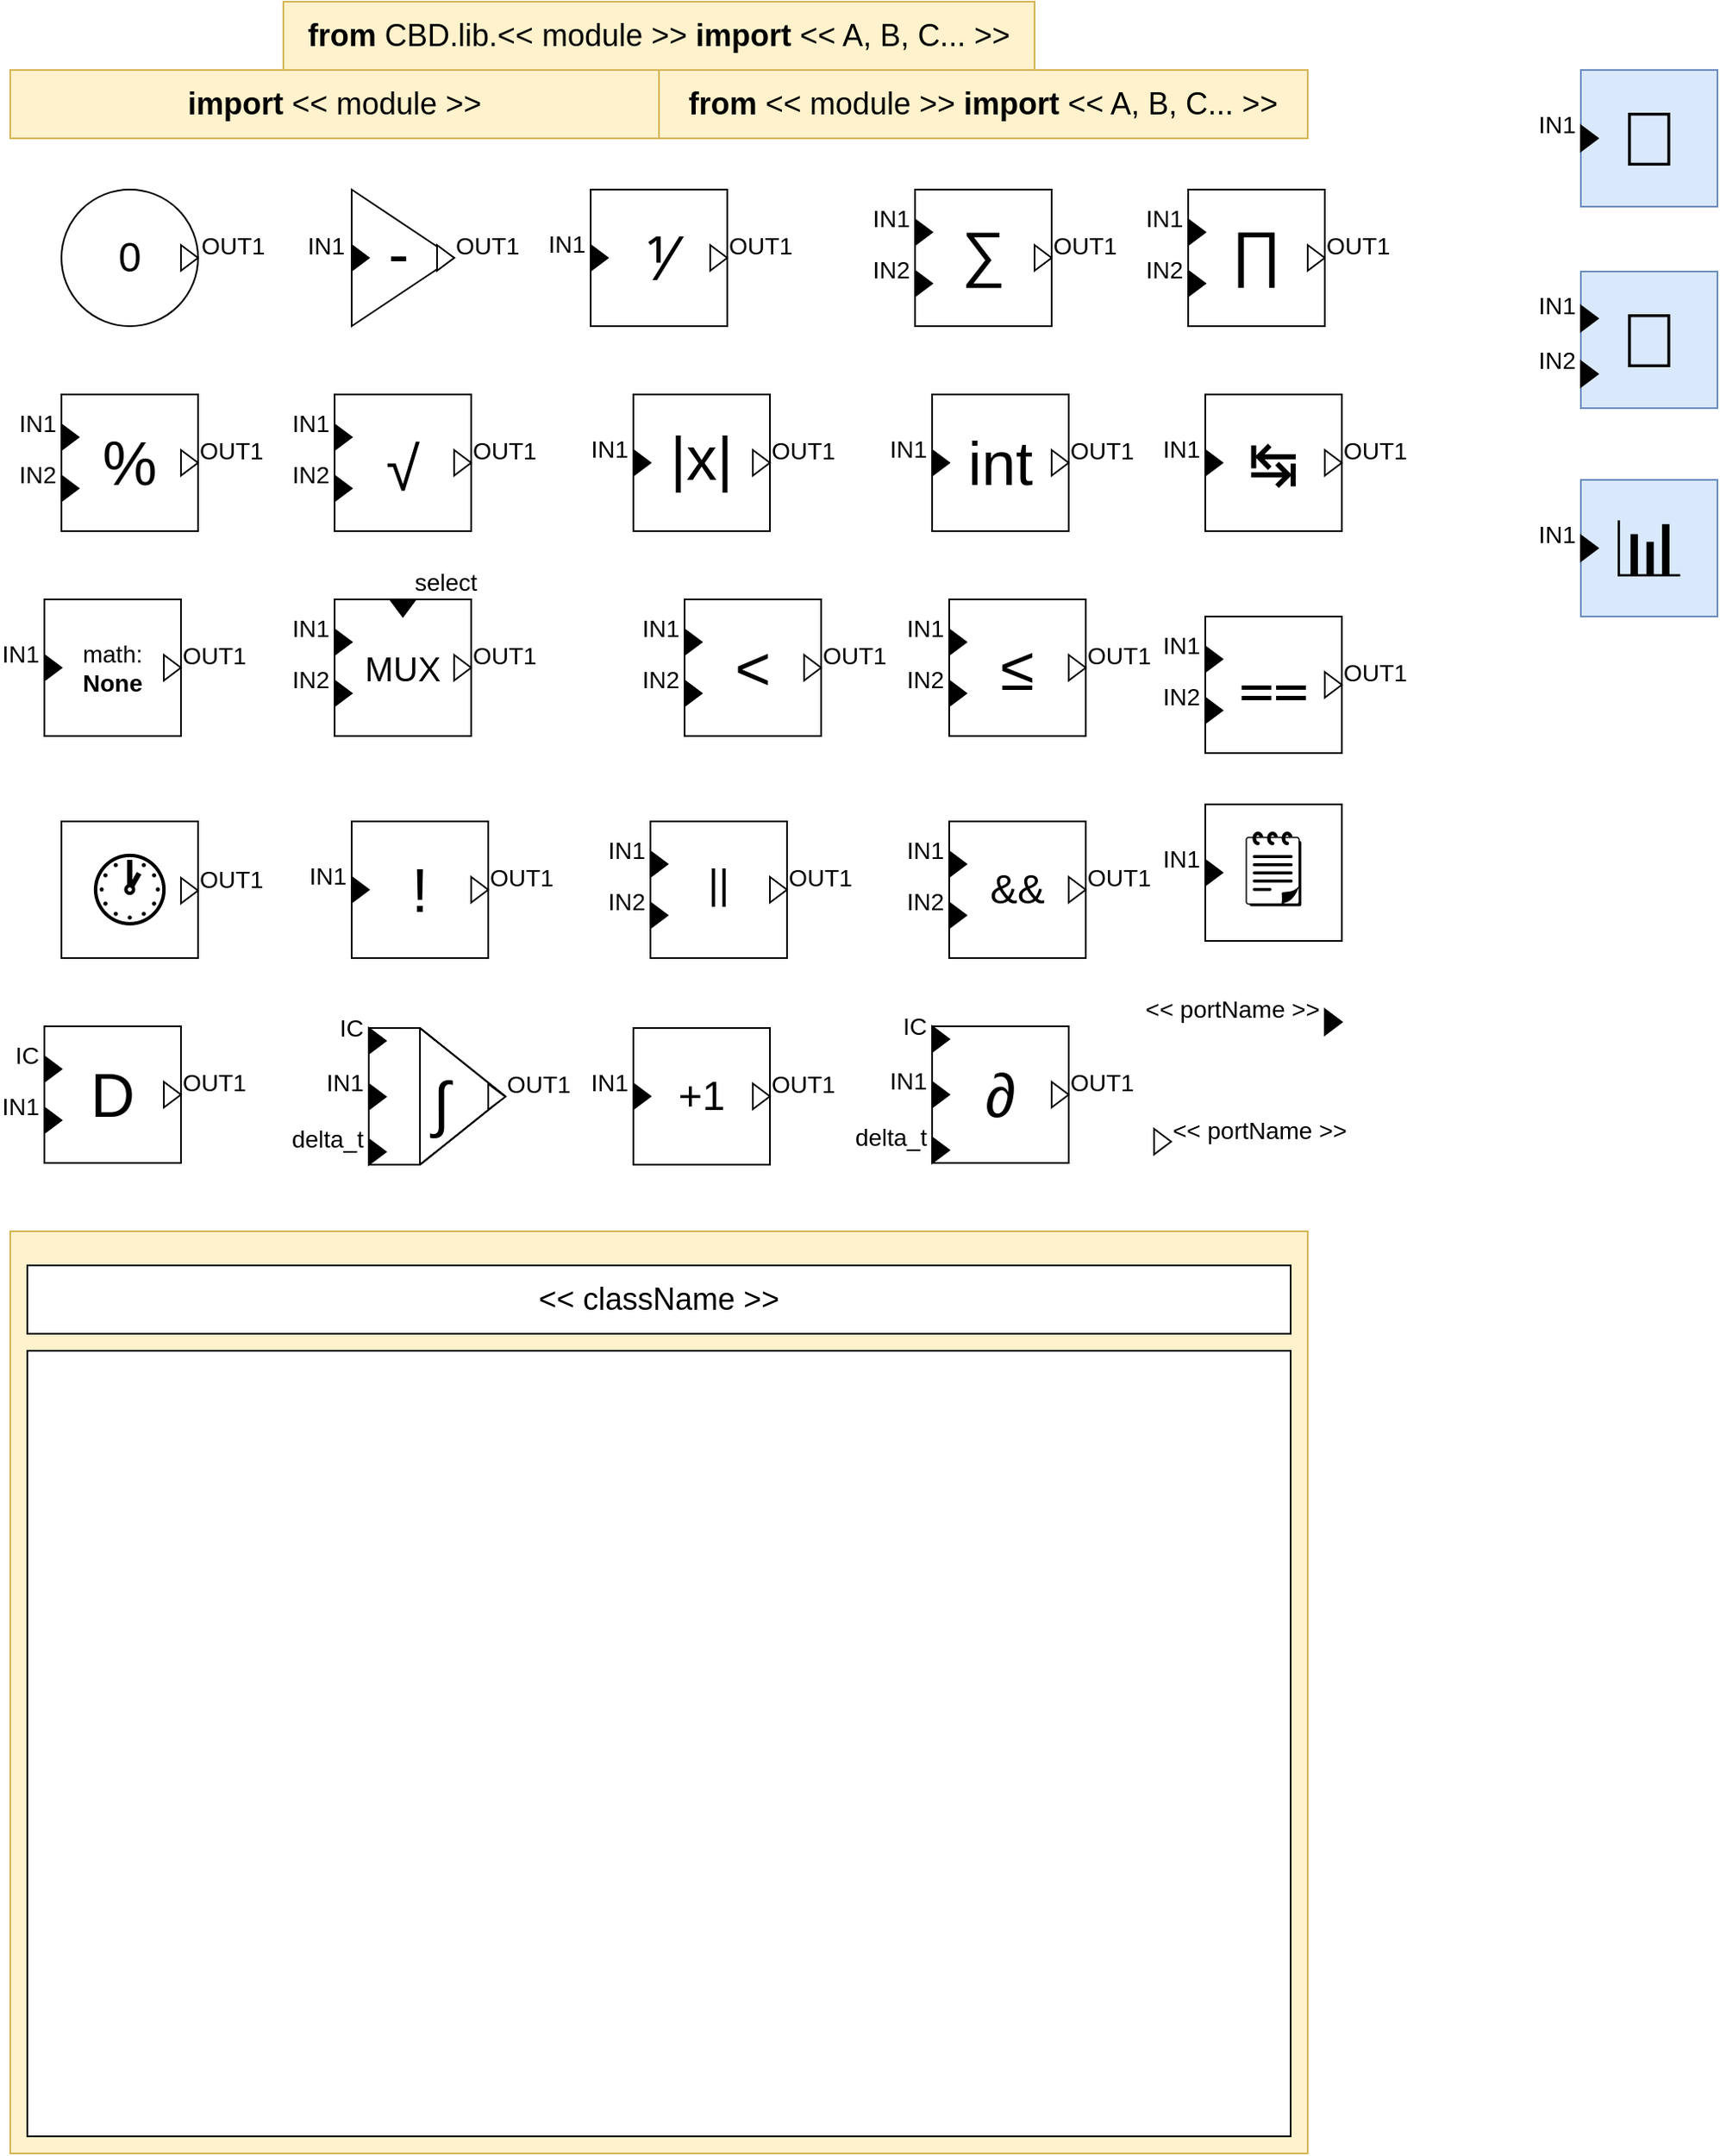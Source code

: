 <mxfile version="13.9.5" type="device"><diagram id="v3dUXIajSQOV1dUU_0-y" name="Page-1"><mxGraphModel dx="1422" dy="822" grid="1" gridSize="10" guides="1" tooltips="1" connect="1" arrows="1" fold="1" page="1" pageScale="1" pageWidth="850" pageHeight="1100" math="0" shadow="0"><root><mxCell id="0"/><mxCell id="1" parent="0"/><object label="%value%" placeholders="1" value="0" block_name="" class_name="ConstantBlock" id="Y-3SZlAjukBPPr3nu_Qr-11"><mxCell style="ellipse;whiteSpace=wrap;html=1;comic=0;fillColor=#ffffff;fontSize=24;align=center;allowArrows=0;connectable=0;container=1;collapsible=0;recursiveResize=1;direction=west;resizable=0;metaEdit=1;" parent="1" vertex="1"><mxGeometry x="70" y="110" width="80" height="80" as="geometry"/></mxCell></object><object label="%name%" placeholders="1" name="OUT1" class_name="OutputPortBlock" id="Y-3SZlAjukBPPr3nu_Qr-12"><mxCell style="triangle;fillColor=#ffffff;fontSize=14;points=[[1,0.5]];allowArrows=0;verticalAlign=middle;horizontal=1;spacingTop=0;align=left;spacingLeft=4;spacingRight=0;html=1;comic=0;treeFolding=0;treeMoving=0;movable=1;resizable=0;rotatable=1;deletable=1;editable=1;connectable=1;movableLabel=1;spacing=2;aspect=fixed;metaEdit=1;" parent="Y-3SZlAjukBPPr3nu_Qr-11" vertex="1"><mxGeometry x="70" y="32.5" width="10" height="15" as="geometry"><mxPoint x="6" y="-7" as="offset"/></mxGeometry></mxCell></object><object label="%symbol%" placeholders="1" symbol="-" class_name="NegatorBlock" block_name="" id="Y-3SZlAjukBPPr3nu_Qr-13"><mxCell style="triangle;whiteSpace=wrap;html=1;comic=0;fontSize=36;align=center;allowArrows=0;recursiveResize=0;resizable=0;fillColor=#FFFFFF;points=[];spacingLeft=-5;container=1;collapsible=0;spacingTop=-6;metaEdit=1;connectable=0;" parent="1" vertex="1"><mxGeometry x="240" y="110" width="60" height="80" as="geometry"/></mxCell></object><object label="%name%" placeholders="1" name="OUT1" class_name="OutputPortBlock" id="Y-3SZlAjukBPPr3nu_Qr-14"><mxCell style="triangle;fillColor=#ffffff;fontSize=14;points=[[1,0.5]];allowArrows=0;verticalAlign=middle;horizontal=1;spacingTop=0;align=left;spacingLeft=4;spacingRight=0;html=1;comic=0;treeFolding=0;treeMoving=0;movable=1;resizable=0;rotatable=1;deletable=1;editable=1;connectable=1;movableLabel=1;spacing=2;aspect=fixed;metaEdit=1;" parent="Y-3SZlAjukBPPr3nu_Qr-13" vertex="1"><mxGeometry x="50" y="32.5" width="10" height="15" as="geometry"><mxPoint x="5" y="-7" as="offset"/></mxGeometry></mxCell></object><object label="%name%" placeholders="1" name="IN1" class_name="InputPortBlock" id="Y-3SZlAjukBPPr3nu_Qr-15"><mxCell style="triangle;fontSize=14;points=[[0,0.5]];allowArrows=0;verticalAlign=middle;horizontal=1;spacingTop=0;align=right;spacingLeft=0;spacingRight=8;html=1;comic=0;treeFolding=0;treeMoving=0;resizable=0;movableLabel=1;spacing=2;aspect=fixed;fillColor=#000000;metaEdit=1;" parent="Y-3SZlAjukBPPr3nu_Qr-13" vertex="1"><mxGeometry y="32.5" width="10" height="15" as="geometry"><mxPoint x="-5" y="-7" as="offset"/></mxGeometry></mxCell></object><object label="%symbol%" placeholders="1" symbol="&amp;#8543;" class_name="InverterBlock" block_name="" id="Y-3SZlAjukBPPr3nu_Qr-16"><mxCell style="whiteSpace=wrap;html=1;aspect=fixed;comic=0;fillColor=#FFFFFF;fontSize=36;align=center;resizable=0;container=1;collapsible=0;points=[];allowArrows=0;metaEdit=1;connectable=0;" parent="1" vertex="1"><mxGeometry x="380" y="110" width="80" height="80" as="geometry"/></mxCell></object><object label="%name%" placeholders="1" name="OUT1" class_name="OutputPortBlock" id="Y-3SZlAjukBPPr3nu_Qr-17"><mxCell style="triangle;fillColor=#ffffff;fontSize=14;points=[[1,0.5]];allowArrows=0;verticalAlign=middle;horizontal=1;spacingTop=0;align=left;spacingLeft=4;spacingRight=0;html=1;comic=0;treeFolding=0;treeMoving=0;movable=1;resizable=0;rotatable=1;deletable=1;editable=1;connectable=1;movableLabel=1;spacing=2;aspect=fixed;metaEdit=1;" parent="Y-3SZlAjukBPPr3nu_Qr-16" vertex="1"><mxGeometry x="70" y="32.5" width="10" height="15" as="geometry"><mxPoint x="5" y="-7" as="offset"/></mxGeometry></mxCell></object><object label="%name%" placeholders="1" name="IN1" class_name="InputPortBlock" id="Y-3SZlAjukBPPr3nu_Qr-18"><mxCell style="triangle;fontSize=14;points=[[0,0.5]];allowArrows=0;verticalAlign=middle;horizontal=1;spacingTop=0;align=right;spacingLeft=0;spacingRight=8;html=1;comic=0;treeFolding=0;treeMoving=0;resizable=0;movableLabel=1;spacing=2;aspect=fixed;fillColor=#000000;metaEdit=1;" parent="Y-3SZlAjukBPPr3nu_Qr-16" vertex="1"><mxGeometry y="32.5" width="10" height="15" as="geometry"><mxPoint x="-4" y="-8" as="offset"/></mxGeometry></mxCell></object><object label="%symbol%" placeholders="1" symbol="&amp;sum;" class_name="AdderBlock" block_name="" id="Y-3SZlAjukBPPr3nu_Qr-19"><mxCell style="whiteSpace=wrap;html=1;aspect=fixed;comic=0;fillColor=#FFFFFF;fontSize=36;align=center;resizable=0;container=1;collapsible=0;points=[];allowArrows=0;spacingTop=-6;metaEdit=1;connectable=0;" parent="1" vertex="1"><mxGeometry x="570" y="110" width="80" height="80" as="geometry"/></mxCell></object><object label="%name%" placeholders="1" name="OUT1" class_name="OutputPortBlock" id="Y-3SZlAjukBPPr3nu_Qr-20"><mxCell style="triangle;fillColor=#ffffff;fontSize=14;points=[[1,0.5]];allowArrows=0;verticalAlign=middle;horizontal=1;spacingTop=0;align=left;spacingLeft=4;spacingRight=0;html=1;comic=0;treeFolding=0;treeMoving=0;movable=1;resizable=0;rotatable=1;deletable=1;editable=1;connectable=1;movableLabel=1;spacing=2;aspect=fixed;metaEdit=1;" parent="Y-3SZlAjukBPPr3nu_Qr-19" vertex="1"><mxGeometry x="70" y="32.5" width="10" height="15" as="geometry"><mxPoint x="5" y="-7" as="offset"/></mxGeometry></mxCell></object><object label="%name%" placeholders="1" name="IN1" class_name="InputPortBlock" id="Y-3SZlAjukBPPr3nu_Qr-21"><mxCell style="triangle;fontSize=14;points=[[0,0.5]];allowArrows=0;verticalAlign=middle;horizontal=1;spacingTop=0;align=right;spacingLeft=0;spacingRight=8;html=1;comic=0;treeFolding=0;treeMoving=0;resizable=0;movableLabel=1;spacing=2;aspect=fixed;fillColor=#000000;metaEdit=1;" parent="Y-3SZlAjukBPPr3nu_Qr-19" vertex="1"><mxGeometry y="17.5" width="10" height="15" as="geometry"><mxPoint x="-4" y="-8" as="offset"/></mxGeometry></mxCell></object><object label="%name%" placeholders="1" name="IN2" class_name="InputPortBlock" id="Y-3SZlAjukBPPr3nu_Qr-22"><mxCell style="triangle;fontSize=14;points=[[0,0.5]];allowArrows=0;verticalAlign=middle;horizontal=1;spacingTop=0;align=right;spacingLeft=0;spacingRight=8;html=1;comic=0;treeFolding=0;treeMoving=0;resizable=0;movableLabel=1;spacing=2;aspect=fixed;fillColor=#000000;metaEdit=1;" parent="Y-3SZlAjukBPPr3nu_Qr-19" vertex="1"><mxGeometry y="47.5" width="10" height="15" as="geometry"><mxPoint x="-4" y="-8" as="offset"/></mxGeometry></mxCell></object><object label="%symbol%" placeholders="1" symbol="&amp;prod;" class_name="ProductBlock" block_name="" id="Y-3SZlAjukBPPr3nu_Qr-23"><mxCell style="whiteSpace=wrap;html=1;aspect=fixed;comic=0;fillColor=#FFFFFF;fontSize=36;align=center;resizable=0;container=1;collapsible=0;points=[];allowArrows=0;spacingTop=-6;metaEdit=1;connectable=0;" parent="1" vertex="1"><mxGeometry x="730" y="110" width="80" height="80" as="geometry"/></mxCell></object><object label="%name%" placeholders="1" name="OUT1" class_name="OutputPortBlock" id="Y-3SZlAjukBPPr3nu_Qr-24"><mxCell style="triangle;fillColor=#ffffff;fontSize=14;points=[[1,0.5]];allowArrows=0;verticalAlign=middle;horizontal=1;spacingTop=0;align=left;spacingLeft=4;spacingRight=0;html=1;comic=0;treeFolding=0;treeMoving=0;movable=1;resizable=0;rotatable=1;deletable=1;editable=1;connectable=1;movableLabel=1;spacing=2;aspect=fixed;metaEdit=1;" parent="Y-3SZlAjukBPPr3nu_Qr-23" vertex="1"><mxGeometry x="70" y="32.5" width="10" height="15" as="geometry"><mxPoint x="5" y="-7" as="offset"/></mxGeometry></mxCell></object><object label="%name%" placeholders="1" name="IN1" class_name="InputPortBlock" id="Y-3SZlAjukBPPr3nu_Qr-25"><mxCell style="triangle;fontSize=14;points=[[0,0.5]];allowArrows=0;verticalAlign=middle;horizontal=1;spacingTop=0;align=right;spacingLeft=0;spacingRight=8;html=1;comic=0;treeFolding=0;treeMoving=0;resizable=0;movableLabel=1;spacing=2;aspect=fixed;fillColor=#000000;metaEdit=1;" parent="Y-3SZlAjukBPPr3nu_Qr-23" vertex="1"><mxGeometry y="17.5" width="10" height="15" as="geometry"><mxPoint x="-4" y="-8" as="offset"/></mxGeometry></mxCell></object><object label="%name%" placeholders="1" name="IN2" class_name="InputPortBlock" id="Y-3SZlAjukBPPr3nu_Qr-26"><mxCell style="triangle;fontSize=14;points=[[0,0.5]];allowArrows=0;verticalAlign=middle;horizontal=1;spacingTop=0;align=right;spacingLeft=0;spacingRight=8;html=1;comic=0;treeFolding=0;treeMoving=0;resizable=0;movableLabel=1;spacing=2;aspect=fixed;fillColor=#000000;metaEdit=1;" parent="Y-3SZlAjukBPPr3nu_Qr-23" vertex="1"><mxGeometry y="47.5" width="10" height="15" as="geometry"><mxPoint x="-4" y="-8" as="offset"/></mxGeometry></mxCell></object><object label="%symbol%" placeholders="1" symbol="%" class_name="ModuloBlock" block_name="" id="Y-3SZlAjukBPPr3nu_Qr-27"><mxCell style="whiteSpace=wrap;html=1;aspect=fixed;comic=0;fillColor=#FFFFFF;fontSize=36;align=center;resizable=0;container=1;collapsible=0;points=[];allowArrows=0;metaEdit=1;connectable=0;" parent="1" vertex="1"><mxGeometry x="70" y="230" width="80" height="80" as="geometry"/></mxCell></object><object label="%name%" placeholders="1" name="OUT1" class_name="OutputPortBlock" id="Y-3SZlAjukBPPr3nu_Qr-28"><mxCell style="triangle;fillColor=#ffffff;fontSize=14;points=[[1,0.5]];allowArrows=0;verticalAlign=middle;horizontal=1;spacingTop=0;align=left;spacingLeft=4;spacingRight=0;html=1;comic=0;treeFolding=0;treeMoving=0;movable=1;resizable=0;rotatable=1;deletable=1;editable=1;connectable=1;movableLabel=1;spacing=2;aspect=fixed;metaEdit=1;" parent="Y-3SZlAjukBPPr3nu_Qr-27" vertex="1"><mxGeometry x="70" y="32.5" width="10" height="15" as="geometry"><mxPoint x="5" y="-7" as="offset"/></mxGeometry></mxCell></object><object label="%name%" placeholders="1" name="IN1" class_name="InputPortBlock" id="Y-3SZlAjukBPPr3nu_Qr-29"><mxCell style="triangle;fontSize=14;points=[[0,0.5]];allowArrows=0;verticalAlign=middle;horizontal=1;spacingTop=0;align=right;spacingLeft=0;spacingRight=8;html=1;comic=0;treeFolding=0;treeMoving=0;resizable=0;movableLabel=1;spacing=2;aspect=fixed;fillColor=#000000;metaEdit=1;" parent="Y-3SZlAjukBPPr3nu_Qr-27" vertex="1"><mxGeometry y="17.5" width="10" height="15" as="geometry"><mxPoint x="-4" y="-8" as="offset"/></mxGeometry></mxCell></object><object label="%name%" placeholders="1" name="IN2" class_name="InputPortBlock" id="Y-3SZlAjukBPPr3nu_Qr-30"><mxCell style="triangle;fontSize=14;points=[[0,0.5]];allowArrows=0;verticalAlign=middle;horizontal=1;spacingTop=0;align=right;spacingLeft=0;spacingRight=8;html=1;comic=0;treeFolding=0;treeMoving=0;resizable=0;movableLabel=1;spacing=2;aspect=fixed;fillColor=#000000;metaEdit=1;" parent="Y-3SZlAjukBPPr3nu_Qr-27" vertex="1"><mxGeometry y="47.5" width="10" height="15" as="geometry"><mxPoint x="-4" y="-8" as="offset"/></mxGeometry></mxCell></object><object label="%symbol%" placeholders="1" symbol="&amp;radic;" class_name="RootBlock" block_name="" id="Y-3SZlAjukBPPr3nu_Qr-31"><mxCell style="whiteSpace=wrap;html=1;aspect=fixed;comic=0;fillColor=#FFFFFF;fontSize=36;align=center;resizable=0;container=1;collapsible=0;points=[];allowArrows=0;spacingTop=6;metaEdit=1;connectable=0;" parent="1" vertex="1"><mxGeometry x="230" y="230" width="80" height="80" as="geometry"/></mxCell></object><object label="%name%" placeholders="1" name="OUT1" class_name="OutputPortBlock" id="Y-3SZlAjukBPPr3nu_Qr-32"><mxCell style="triangle;fillColor=#ffffff;fontSize=14;points=[[1,0.5]];allowArrows=0;verticalAlign=middle;horizontal=1;spacingTop=0;align=left;spacingLeft=4;spacingRight=0;html=1;comic=0;treeFolding=0;treeMoving=0;movable=1;resizable=0;rotatable=1;deletable=1;editable=1;connectable=1;movableLabel=1;spacing=2;aspect=fixed;metaEdit=1;" parent="Y-3SZlAjukBPPr3nu_Qr-31" vertex="1"><mxGeometry x="70" y="32.5" width="10" height="15" as="geometry"><mxPoint x="5" y="-7" as="offset"/></mxGeometry></mxCell></object><object label="%name%" placeholders="1" name="IN1" class_name="InputPortBlock" id="Y-3SZlAjukBPPr3nu_Qr-33"><mxCell style="triangle;fontSize=14;points=[[0,0.5]];allowArrows=0;verticalAlign=middle;horizontal=1;spacingTop=0;align=right;spacingLeft=0;spacingRight=8;html=1;comic=0;treeFolding=0;treeMoving=0;resizable=0;movableLabel=1;spacing=2;aspect=fixed;fillColor=#000000;metaEdit=1;" parent="Y-3SZlAjukBPPr3nu_Qr-31" vertex="1"><mxGeometry y="17.5" width="10" height="15" as="geometry"><mxPoint x="-4" y="-8" as="offset"/></mxGeometry></mxCell></object><object label="%name%" placeholders="1" name="IN2" class_name="InputPortBlock" id="Y-3SZlAjukBPPr3nu_Qr-34"><mxCell style="triangle;fontSize=14;points=[[0,0.5]];allowArrows=0;verticalAlign=middle;horizontal=1;spacingTop=0;align=right;spacingLeft=0;spacingRight=8;html=1;comic=0;treeFolding=0;treeMoving=0;resizable=0;movableLabel=1;spacing=2;aspect=fixed;fillColor=#000000;metaEdit=1;" parent="Y-3SZlAjukBPPr3nu_Qr-31" vertex="1"><mxGeometry y="47.5" width="10" height="15" as="geometry"><mxPoint x="-4" y="-8" as="offset"/></mxGeometry></mxCell></object><object label="%symbol%" placeholders="1" symbol="|x|" class_name="AbsBlock" block_name="" id="Y-3SZlAjukBPPr3nu_Qr-35"><mxCell style="whiteSpace=wrap;html=1;aspect=fixed;comic=0;fillColor=#FFFFFF;fontSize=36;align=center;resizable=0;container=1;collapsible=0;points=[];allowArrows=0;spacingTop=-6;metaEdit=1;connectable=0;" parent="1" vertex="1"><mxGeometry x="405" y="230" width="80" height="80" as="geometry"/></mxCell></object><object label="%name%" placeholders="1" name="OUT1" class_name="OutputPortBlock" id="Y-3SZlAjukBPPr3nu_Qr-36"><mxCell style="triangle;fillColor=#ffffff;fontSize=14;points=[[1,0.5]];allowArrows=0;verticalAlign=middle;horizontal=1;spacingTop=0;align=left;spacingLeft=4;spacingRight=0;html=1;comic=0;treeFolding=0;treeMoving=0;movable=1;resizable=0;rotatable=1;deletable=1;editable=1;connectable=1;movableLabel=1;spacing=2;aspect=fixed;metaEdit=1;" parent="Y-3SZlAjukBPPr3nu_Qr-35" vertex="1"><mxGeometry x="70" y="32.5" width="10" height="15" as="geometry"><mxPoint x="5" y="-7" as="offset"/></mxGeometry></mxCell></object><object label="%name%" placeholders="1" name="IN1" class_name="InputPortBlock" id="Y-3SZlAjukBPPr3nu_Qr-37"><mxCell style="triangle;fontSize=14;points=[[0,0.5]];allowArrows=0;verticalAlign=middle;horizontal=1;spacingTop=0;align=right;spacingLeft=0;spacingRight=8;html=1;comic=0;treeFolding=0;treeMoving=0;resizable=0;movableLabel=1;spacing=2;aspect=fixed;fillColor=#000000;metaEdit=1;" parent="Y-3SZlAjukBPPr3nu_Qr-35" vertex="1"><mxGeometry y="32.5" width="10" height="15" as="geometry"><mxPoint x="-4" y="-8" as="offset"/></mxGeometry></mxCell></object><object label="%symbol%" placeholders="1" symbol="int" class_name="IntBlock" block_name="" id="Y-3SZlAjukBPPr3nu_Qr-38"><mxCell style="whiteSpace=wrap;html=1;aspect=fixed;comic=0;fillColor=#FFFFFF;fontSize=36;align=center;resizable=0;container=1;collapsible=0;points=[];allowArrows=0;spacingTop=0;metaEdit=1;connectable=0;" parent="1" vertex="1"><mxGeometry x="580" y="230" width="80" height="80" as="geometry"/></mxCell></object><object label="%name%" placeholders="1" name="OUT1" class_name="OutputPortBlock" id="Y-3SZlAjukBPPr3nu_Qr-39"><mxCell style="triangle;fillColor=#ffffff;fontSize=14;points=[[1,0.5]];allowArrows=0;verticalAlign=middle;horizontal=1;spacingTop=0;align=left;spacingLeft=4;spacingRight=0;html=1;comic=0;treeFolding=0;treeMoving=0;movable=1;resizable=0;rotatable=1;deletable=1;editable=1;connectable=1;movableLabel=1;spacing=2;aspect=fixed;metaEdit=1;" parent="Y-3SZlAjukBPPr3nu_Qr-38" vertex="1"><mxGeometry x="70" y="32.5" width="10" height="15" as="geometry"><mxPoint x="5" y="-7" as="offset"/></mxGeometry></mxCell></object><object label="%name%" placeholders="1" name="IN1" class_name="InputPortBlock" id="Y-3SZlAjukBPPr3nu_Qr-40"><mxCell style="triangle;fontSize=14;points=[[0,0.5]];allowArrows=0;verticalAlign=middle;horizontal=1;spacingTop=0;align=right;spacingLeft=0;spacingRight=8;html=1;comic=0;treeFolding=0;treeMoving=0;resizable=0;movableLabel=1;spacing=2;aspect=fixed;fillColor=#000000;metaEdit=1;" parent="Y-3SZlAjukBPPr3nu_Qr-38" vertex="1"><mxGeometry y="32.5" width="10" height="15" as="geometry"><mxPoint x="-4" y="-8" as="offset"/></mxGeometry></mxCell></object><object label="math:&lt;br style=&quot;font-size: 14px&quot;&gt;&lt;b&gt;%block_operator%&lt;/b&gt;" placeholders="1" class_name="GenericBlock" block_name="" block_operator="None" id="Y-3SZlAjukBPPr3nu_Qr-41"><mxCell style="whiteSpace=wrap;html=1;aspect=fixed;comic=0;fillColor=#FFFFFF;fontSize=14;align=center;resizable=0;container=1;collapsible=0;points=[];allowArrows=0;metaEdit=1;connectable=0;" parent="1" vertex="1"><mxGeometry x="60" y="350" width="80" height="80" as="geometry"/></mxCell></object><object label="%name%" placeholders="1" name="OUT1" class_name="OutputPortBlock" id="Y-3SZlAjukBPPr3nu_Qr-42"><mxCell style="triangle;fillColor=#ffffff;fontSize=14;points=[[1,0.5]];allowArrows=0;verticalAlign=middle;horizontal=1;spacingTop=0;align=left;spacingLeft=4;spacingRight=0;html=1;comic=0;treeFolding=0;treeMoving=0;movable=1;resizable=0;rotatable=1;deletable=1;editable=1;connectable=1;movableLabel=1;spacing=2;aspect=fixed;metaEdit=1;" parent="Y-3SZlAjukBPPr3nu_Qr-41" vertex="1"><mxGeometry x="70" y="32.5" width="10" height="15" as="geometry"><mxPoint x="5" y="-7" as="offset"/></mxGeometry></mxCell></object><object label="%name%" placeholders="1" name="IN1" class_name="InputPortBlock" id="Y-3SZlAjukBPPr3nu_Qr-43"><mxCell style="triangle;fontSize=14;points=[[0,0.5]];allowArrows=0;verticalAlign=middle;horizontal=1;spacingTop=0;align=right;spacingLeft=0;spacingRight=8;html=1;comic=0;treeFolding=0;treeMoving=0;resizable=0;movableLabel=1;spacing=2;aspect=fixed;fillColor=#000000;metaEdit=1;" parent="Y-3SZlAjukBPPr3nu_Qr-41" vertex="1"><mxGeometry y="32.5" width="10" height="15" as="geometry"><mxPoint x="-4" y="-8" as="offset"/></mxGeometry></mxCell></object><object label="%symbol%" placeholders="1" symbol="MUX" class_name="MultiplexerBlock" block_name="" id="Y-3SZlAjukBPPr3nu_Qr-44"><mxCell style="whiteSpace=wrap;html=1;aspect=fixed;comic=0;fillColor=#FFFFFF;fontSize=20;align=center;resizable=0;container=1;collapsible=0;points=[];allowArrows=0;metaEdit=1;connectable=0;" parent="1" vertex="1"><mxGeometry x="230" y="350" width="80" height="80" as="geometry"/></mxCell></object><object label="%name%" placeholders="1" name="OUT1" class_name="OutputPortBlock" id="Y-3SZlAjukBPPr3nu_Qr-45"><mxCell style="triangle;fillColor=#ffffff;fontSize=14;points=[[1,0.5]];allowArrows=0;verticalAlign=middle;horizontal=1;spacingTop=0;align=left;spacingLeft=4;spacingRight=0;html=1;comic=0;treeFolding=0;treeMoving=0;movable=1;resizable=0;rotatable=1;deletable=1;editable=1;connectable=1;movableLabel=1;spacing=2;aspect=fixed;metaEdit=1;" parent="Y-3SZlAjukBPPr3nu_Qr-44" vertex="1"><mxGeometry x="70" y="32.5" width="10" height="15" as="geometry"><mxPoint x="5" y="-7" as="offset"/></mxGeometry></mxCell></object><object label="%name%" placeholders="1" name="IN1" class_name="InputPortBlock" id="Y-3SZlAjukBPPr3nu_Qr-46"><mxCell style="triangle;fontSize=14;points=[[0,0.5]];allowArrows=0;verticalAlign=middle;horizontal=1;spacingTop=0;align=right;spacingLeft=0;spacingRight=8;html=1;comic=0;treeFolding=0;treeMoving=0;resizable=0;movableLabel=1;spacing=2;aspect=fixed;fillColor=#000000;metaEdit=1;" parent="Y-3SZlAjukBPPr3nu_Qr-44" vertex="1"><mxGeometry y="17.5" width="10" height="15" as="geometry"><mxPoint x="-4" y="-8" as="offset"/></mxGeometry></mxCell></object><object label="%name%" placeholders="1" name="IN2" class_name="InputPortBlock" id="Y-3SZlAjukBPPr3nu_Qr-47"><mxCell style="triangle;fontSize=14;points=[[0,0.5]];allowArrows=0;verticalAlign=middle;horizontal=1;spacingTop=0;align=right;spacingLeft=0;spacingRight=8;html=1;comic=0;treeFolding=0;treeMoving=0;resizable=0;movableLabel=1;spacing=2;aspect=fixed;fillColor=#000000;metaEdit=1;" parent="Y-3SZlAjukBPPr3nu_Qr-44" vertex="1"><mxGeometry y="47.5" width="10" height="15" as="geometry"><mxPoint x="-4" y="-8" as="offset"/></mxGeometry></mxCell></object><object label="%name%" placeholders="1" name="select" class_name="InputPortBlock" id="Y-3SZlAjukBPPr3nu_Qr-48"><mxCell style="triangle;fontSize=14;points=[[0,0.5]];allowArrows=0;verticalAlign=middle;horizontal=1;spacingTop=0;align=left;spacingLeft=2;spacingRight=0;html=1;comic=0;treeFolding=0;treeMoving=0;resizable=0;movableLabel=1;spacing=2;aspect=fixed;fillColor=#000000;direction=south;metaEdit=1;" parent="Y-3SZlAjukBPPr3nu_Qr-44" vertex="1"><mxGeometry x="32.5" width="15" height="10" as="geometry"><mxPoint x="10" y="-15" as="offset"/></mxGeometry></mxCell></object><object label="%symbol%" placeholders="1" symbol="&lt;" class_name="LessThanBlock" block_name="" id="Y-3SZlAjukBPPr3nu_Qr-49"><mxCell style="whiteSpace=wrap;html=1;aspect=fixed;comic=0;fillColor=#FFFFFF;fontSize=36;align=center;resizable=0;container=1;collapsible=0;points=[];allowArrows=0;metaEdit=1;connectable=0;" parent="1" vertex="1"><mxGeometry x="435" y="350" width="80" height="80" as="geometry"/></mxCell></object><object label="%name%" placeholders="1" name="OUT1" class_name="OutputPortBlock" id="Y-3SZlAjukBPPr3nu_Qr-50"><mxCell style="triangle;fillColor=#ffffff;fontSize=14;points=[[1,0.5]];allowArrows=0;verticalAlign=middle;horizontal=1;spacingTop=0;align=left;spacingLeft=4;spacingRight=0;html=1;comic=0;treeFolding=0;treeMoving=0;movable=1;resizable=0;rotatable=1;deletable=1;editable=1;connectable=1;movableLabel=1;spacing=2;aspect=fixed;metaEdit=1;" parent="Y-3SZlAjukBPPr3nu_Qr-49" vertex="1"><mxGeometry x="70" y="32.5" width="10" height="15" as="geometry"><mxPoint x="5" y="-7" as="offset"/></mxGeometry></mxCell></object><object label="%name%" placeholders="1" name="IN1" class_name="InputPortBlock" id="Y-3SZlAjukBPPr3nu_Qr-51"><mxCell style="triangle;fontSize=14;points=[[0,0.5]];allowArrows=0;verticalAlign=middle;horizontal=1;spacingTop=0;align=right;spacingLeft=0;spacingRight=8;html=1;comic=0;treeFolding=0;treeMoving=0;resizable=0;movableLabel=1;spacing=2;aspect=fixed;fillColor=#000000;metaEdit=1;" parent="Y-3SZlAjukBPPr3nu_Qr-49" vertex="1"><mxGeometry y="17.5" width="10" height="15" as="geometry"><mxPoint x="-4" y="-8" as="offset"/></mxGeometry></mxCell></object><object label="%name%" placeholders="1" name="IN2" class_name="InputPortBlock" id="Y-3SZlAjukBPPr3nu_Qr-52"><mxCell style="triangle;fontSize=14;points=[[0,0.5]];allowArrows=0;verticalAlign=middle;horizontal=1;spacingTop=0;align=right;spacingLeft=0;spacingRight=8;html=1;comic=0;treeFolding=0;treeMoving=0;resizable=0;movableLabel=1;spacing=2;aspect=fixed;fillColor=#000000;metaEdit=1;" parent="Y-3SZlAjukBPPr3nu_Qr-49" vertex="1"><mxGeometry y="47.5" width="10" height="15" as="geometry"><mxPoint x="-4" y="-8" as="offset"/></mxGeometry></mxCell></object><object label="%symbol%" placeholders="1" symbol="&amp;le;" class_name="LessThanOrEqualsBlock" block_name="" id="Y-3SZlAjukBPPr3nu_Qr-53"><mxCell style="whiteSpace=wrap;html=1;aspect=fixed;comic=0;fillColor=#FFFFFF;fontSize=36;align=center;resizable=0;container=1;collapsible=0;points=[];allowArrows=0;metaEdit=1;connectable=0;" parent="1" vertex="1"><mxGeometry x="590" y="350" width="80" height="80" as="geometry"/></mxCell></object><object label="%name%" placeholders="1" name="OUT1" class_name="OutputPortBlock" id="Y-3SZlAjukBPPr3nu_Qr-54"><mxCell style="triangle;fillColor=#ffffff;fontSize=14;points=[[1,0.5]];allowArrows=0;verticalAlign=middle;horizontal=1;spacingTop=0;align=left;spacingLeft=4;spacingRight=0;html=1;comic=0;treeFolding=0;treeMoving=0;movable=1;resizable=0;rotatable=1;deletable=1;editable=1;connectable=1;movableLabel=1;spacing=2;aspect=fixed;metaEdit=1;" parent="Y-3SZlAjukBPPr3nu_Qr-53" vertex="1"><mxGeometry x="70" y="32.5" width="10" height="15" as="geometry"><mxPoint x="5" y="-7" as="offset"/></mxGeometry></mxCell></object><object label="%name%" placeholders="1" name="IN1" class_name="InputPortBlock" id="Y-3SZlAjukBPPr3nu_Qr-55"><mxCell style="triangle;fontSize=14;points=[[0,0.5]];allowArrows=0;verticalAlign=middle;horizontal=1;spacingTop=0;align=right;spacingLeft=0;spacingRight=8;html=1;comic=0;treeFolding=0;treeMoving=0;resizable=0;movableLabel=1;spacing=2;aspect=fixed;fillColor=#000000;metaEdit=1;" parent="Y-3SZlAjukBPPr3nu_Qr-53" vertex="1"><mxGeometry y="17.5" width="10" height="15" as="geometry"><mxPoint x="-4" y="-8" as="offset"/></mxGeometry></mxCell></object><object label="%name%" placeholders="1" name="IN2" class_name="InputPortBlock" id="Y-3SZlAjukBPPr3nu_Qr-56"><mxCell style="triangle;fontSize=14;points=[[0,0.5]];allowArrows=0;verticalAlign=middle;horizontal=1;spacingTop=0;align=right;spacingLeft=0;spacingRight=8;html=1;comic=0;treeFolding=0;treeMoving=0;resizable=0;movableLabel=1;spacing=2;aspect=fixed;fillColor=#000000;metaEdit=1;" parent="Y-3SZlAjukBPPr3nu_Qr-53" vertex="1"><mxGeometry y="47.5" width="10" height="15" as="geometry"><mxPoint x="-4" y="-8" as="offset"/></mxGeometry></mxCell></object><object label="%symbol%" placeholders="1" symbol="&amp;#10869;" class_name="EqualsBlock" block_name="" id="Y-3SZlAjukBPPr3nu_Qr-57"><mxCell style="whiteSpace=wrap;html=1;aspect=fixed;comic=0;fillColor=#FFFFFF;fontSize=36;align=center;resizable=0;container=1;collapsible=0;points=[];allowArrows=0;metaEdit=1;connectable=0;" parent="1" vertex="1"><mxGeometry x="740" y="360" width="80" height="80" as="geometry"/></mxCell></object><object label="%name%" placeholders="1" name="OUT1" class_name="OutputPortBlock" id="Y-3SZlAjukBPPr3nu_Qr-58"><mxCell style="triangle;fillColor=#ffffff;fontSize=14;points=[[1,0.5]];allowArrows=0;verticalAlign=middle;horizontal=1;spacingTop=0;align=left;spacingLeft=4;spacingRight=0;html=1;comic=0;treeFolding=0;treeMoving=0;movable=1;resizable=0;rotatable=1;deletable=1;editable=1;connectable=1;movableLabel=1;spacing=2;aspect=fixed;metaEdit=1;" parent="Y-3SZlAjukBPPr3nu_Qr-57" vertex="1"><mxGeometry x="70" y="32.5" width="10" height="15" as="geometry"><mxPoint x="5" y="-7" as="offset"/></mxGeometry></mxCell></object><object label="%name%" placeholders="1" name="IN1" class_name="InputPortBlock" id="Y-3SZlAjukBPPr3nu_Qr-59"><mxCell style="triangle;fontSize=14;points=[[0,0.5]];allowArrows=0;verticalAlign=middle;horizontal=1;spacingTop=0;align=right;spacingLeft=0;spacingRight=8;html=1;comic=0;treeFolding=0;treeMoving=0;resizable=0;movableLabel=1;spacing=2;aspect=fixed;fillColor=#000000;metaEdit=1;" parent="Y-3SZlAjukBPPr3nu_Qr-57" vertex="1"><mxGeometry y="17.5" width="10" height="15" as="geometry"><mxPoint x="-4" y="-8" as="offset"/></mxGeometry></mxCell></object><object label="%name%" placeholders="1" name="IN2" class_name="InputPortBlock" id="Y-3SZlAjukBPPr3nu_Qr-60"><mxCell style="triangle;fontSize=14;points=[[0,0.5]];allowArrows=0;verticalAlign=middle;horizontal=1;spacingTop=0;align=right;spacingLeft=0;spacingRight=8;html=1;comic=0;treeFolding=0;treeMoving=0;resizable=0;movableLabel=1;spacing=2;aspect=fixed;fillColor=#000000;metaEdit=1;" parent="Y-3SZlAjukBPPr3nu_Qr-57" vertex="1"><mxGeometry y="47.5" width="10" height="15" as="geometry"><mxPoint x="-4" y="-8" as="offset"/></mxGeometry></mxCell></object><object label="%symbol%" placeholders="1" symbol="!" class_name="NotBlock" block_name="" id="Y-3SZlAjukBPPr3nu_Qr-61"><mxCell style="whiteSpace=wrap;html=1;aspect=fixed;comic=0;fillColor=#FFFFFF;fontSize=36;align=center;resizable=0;container=1;collapsible=0;points=[];allowArrows=0;metaEdit=1;connectable=0;" parent="1" vertex="1"><mxGeometry x="240" y="480" width="80" height="80" as="geometry"/></mxCell></object><object label="%name%" placeholders="1" name="OUT1" class_name="OutputPortBlock" id="Y-3SZlAjukBPPr3nu_Qr-62"><mxCell style="triangle;fillColor=#ffffff;fontSize=14;points=[[1,0.5]];allowArrows=0;verticalAlign=middle;horizontal=1;spacingTop=0;align=left;spacingLeft=4;spacingRight=0;html=1;comic=0;treeFolding=0;treeMoving=0;movable=1;resizable=0;rotatable=1;deletable=1;editable=1;connectable=1;movableLabel=1;spacing=2;aspect=fixed;metaEdit=1;" parent="Y-3SZlAjukBPPr3nu_Qr-61" vertex="1"><mxGeometry x="70" y="32.5" width="10" height="15" as="geometry"><mxPoint x="5" y="-7" as="offset"/></mxGeometry></mxCell></object><object label="%name%" placeholders="1" name="IN1" class_name="InputPortBlock" id="Y-3SZlAjukBPPr3nu_Qr-63"><mxCell style="triangle;fontSize=14;points=[[0,0.5]];allowArrows=0;verticalAlign=middle;horizontal=1;spacingTop=0;align=right;spacingLeft=0;spacingRight=8;html=1;comic=0;treeFolding=0;treeMoving=0;resizable=0;movableLabel=1;spacing=2;aspect=fixed;fillColor=#000000;metaEdit=1;" parent="Y-3SZlAjukBPPr3nu_Qr-61" vertex="1"><mxGeometry y="32.5" width="10" height="15" as="geometry"><mxPoint x="-4" y="-8" as="offset"/></mxGeometry></mxCell></object><object label="%symbol%" placeholders="1" symbol="||" class_name="OrBlock" block_name="" numberOfInputs="2" id="Y-3SZlAjukBPPr3nu_Qr-64"><mxCell style="whiteSpace=wrap;html=1;aspect=fixed;comic=0;fillColor=#FFFFFF;fontSize=24;align=center;resizable=0;container=1;collapsible=0;points=[];allowArrows=0;spacingTop=-6;metaEdit=1;connectable=0;" parent="1" vertex="1"><mxGeometry x="415" y="480" width="80" height="80" as="geometry"/></mxCell></object><object label="%name%" placeholders="1" name="OUT1" class_name="OutputPortBlock" id="Y-3SZlAjukBPPr3nu_Qr-65"><mxCell style="triangle;fillColor=#ffffff;fontSize=14;points=[[1,0.5]];allowArrows=0;verticalAlign=middle;horizontal=1;spacingTop=0;align=left;spacingLeft=4;spacingRight=0;html=1;comic=0;treeFolding=0;treeMoving=0;movable=1;resizable=0;rotatable=1;deletable=1;editable=1;connectable=1;movableLabel=1;spacing=2;aspect=fixed;metaEdit=1;" parent="Y-3SZlAjukBPPr3nu_Qr-64" vertex="1"><mxGeometry x="70" y="32.5" width="10" height="15" as="geometry"><mxPoint x="5" y="-7" as="offset"/></mxGeometry></mxCell></object><object label="%name%" placeholders="1" name="IN1" class_name="InputPortBlock" id="Y-3SZlAjukBPPr3nu_Qr-66"><mxCell style="triangle;fontSize=14;points=[[0,0.5]];allowArrows=0;verticalAlign=middle;horizontal=1;spacingTop=0;align=right;spacingLeft=0;spacingRight=8;html=1;comic=0;treeFolding=0;treeMoving=0;resizable=0;movableLabel=1;spacing=2;aspect=fixed;fillColor=#000000;metaEdit=1;" parent="Y-3SZlAjukBPPr3nu_Qr-64" vertex="1"><mxGeometry y="17.5" width="10" height="15" as="geometry"><mxPoint x="-4" y="-8" as="offset"/></mxGeometry></mxCell></object><object label="%name%" placeholders="1" name="IN2" class_name="InputPortBlock" id="Y-3SZlAjukBPPr3nu_Qr-67"><mxCell style="triangle;fontSize=14;points=[[0,0.5]];allowArrows=0;verticalAlign=middle;horizontal=1;spacingTop=0;align=right;spacingLeft=0;spacingRight=8;html=1;comic=0;treeFolding=0;treeMoving=0;resizable=0;movableLabel=1;spacing=2;aspect=fixed;fillColor=#000000;metaEdit=1;" parent="Y-3SZlAjukBPPr3nu_Qr-64" vertex="1"><mxGeometry y="47.5" width="10" height="15" as="geometry"><mxPoint x="-4" y="-8" as="offset"/></mxGeometry></mxCell></object><object label="%symbol%" placeholders="1" symbol="&amp;&amp;" class_name="AndBlock" block_name="" numberOfInputs="2" id="Y-3SZlAjukBPPr3nu_Qr-68"><mxCell style="whiteSpace=wrap;html=1;aspect=fixed;comic=0;fillColor=#FFFFFF;fontSize=24;align=center;resizable=0;container=1;collapsible=0;points=[];allowArrows=0;metaEdit=1;connectable=0;" parent="1" vertex="1"><mxGeometry x="590" y="480" width="80" height="80" as="geometry"/></mxCell></object><object label="%name%" placeholders="1" name="OUT1" class_name="OutputPortBlock" id="Y-3SZlAjukBPPr3nu_Qr-69"><mxCell style="triangle;fillColor=#ffffff;fontSize=14;points=[[1,0.5]];allowArrows=0;verticalAlign=middle;horizontal=1;spacingTop=0;align=left;spacingLeft=4;spacingRight=0;html=1;comic=0;treeFolding=0;treeMoving=0;movable=1;resizable=0;rotatable=1;deletable=1;editable=1;connectable=1;movableLabel=1;spacing=2;aspect=fixed;metaEdit=1;" parent="Y-3SZlAjukBPPr3nu_Qr-68" vertex="1"><mxGeometry x="70" y="32.5" width="10" height="15" as="geometry"><mxPoint x="5" y="-7" as="offset"/></mxGeometry></mxCell></object><object label="%name%" placeholders="1" name="IN1" class_name="InputPortBlock" id="Y-3SZlAjukBPPr3nu_Qr-70"><mxCell style="triangle;fontSize=14;points=[[0,0.5]];allowArrows=0;verticalAlign=middle;horizontal=1;spacingTop=0;align=right;spacingLeft=0;spacingRight=8;html=1;comic=0;treeFolding=0;treeMoving=0;resizable=0;movableLabel=1;spacing=2;aspect=fixed;fillColor=#000000;metaEdit=1;" parent="Y-3SZlAjukBPPr3nu_Qr-68" vertex="1"><mxGeometry y="17.5" width="10" height="15" as="geometry"><mxPoint x="-4" y="-8" as="offset"/></mxGeometry></mxCell></object><object label="%name%" placeholders="1" name="IN2" class_name="InputPortBlock" id="Y-3SZlAjukBPPr3nu_Qr-71"><mxCell style="triangle;fontSize=14;points=[[0,0.5]];allowArrows=0;verticalAlign=middle;horizontal=1;spacingTop=0;align=right;spacingLeft=0;spacingRight=8;html=1;comic=0;treeFolding=0;treeMoving=0;resizable=0;movableLabel=1;spacing=2;aspect=fixed;fillColor=#000000;metaEdit=1;" parent="Y-3SZlAjukBPPr3nu_Qr-68" vertex="1"><mxGeometry y="47.5" width="10" height="15" as="geometry"><mxPoint x="-4" y="-8" as="offset"/></mxGeometry></mxCell></object><object label="&#9;%symbol%" class_name="TimeBlock" block_name="" placeholders="1" symbol="&amp;#128336;" id="Y-3SZlAjukBPPr3nu_Qr-72"><mxCell style="whiteSpace=wrap;html=1;aspect=fixed;connectable=0;allowArrows=0;container=1;collapsible=0;resizable=0;fontSize=45;metaEdit=1;" parent="1" vertex="1"><mxGeometry x="70" y="480" width="80" height="80" as="geometry"/></mxCell></object><object label="%name%" placeholders="1" name="OUT1" class_name="OutputPortBlock" id="Y-3SZlAjukBPPr3nu_Qr-73"><mxCell style="triangle;fillColor=#ffffff;fontSize=14;points=[[1,0.5]];allowArrows=0;verticalAlign=middle;horizontal=1;spacingTop=0;align=left;spacingLeft=4;spacingRight=0;html=1;comic=0;treeFolding=0;treeMoving=0;movable=1;resizable=0;rotatable=1;deletable=1;editable=1;connectable=1;movableLabel=1;spacing=2;aspect=fixed;metaEdit=1;" parent="Y-3SZlAjukBPPr3nu_Qr-72" vertex="1"><mxGeometry x="70" y="33" width="10" height="15" as="geometry"><mxPoint x="5" y="-7" as="offset"/></mxGeometry></mxCell></object><object label="&#9;%symbol%" class_name="LoggingBlock" block_name="" placeholders="1" symbol="&amp;#128466;" string="" lev="1" id="Y-3SZlAjukBPPr3nu_Qr-74"><mxCell style="whiteSpace=wrap;html=1;aspect=fixed;connectable=0;allowArrows=0;container=1;collapsible=0;resizable=0;fontSize=45;metaEdit=1;" parent="1" vertex="1"><mxGeometry x="740" y="470" width="80" height="80" as="geometry"/></mxCell></object><object label="%name%" placeholders="1" name="IN1" class_name="InputPortBlock" id="Y-3SZlAjukBPPr3nu_Qr-75"><mxCell style="triangle;fontSize=14;points=[[0,0.5]];allowArrows=0;verticalAlign=middle;horizontal=1;spacingTop=0;align=right;spacingLeft=0;spacingRight=8;html=1;comic=0;treeFolding=0;treeMoving=0;resizable=0;movableLabel=1;spacing=2;aspect=fixed;fillColor=#000000;metaEdit=1;" parent="Y-3SZlAjukBPPr3nu_Qr-74" vertex="1"><mxGeometry y="32.5" width="10" height="15" as="geometry"><mxPoint x="-4" y="-8" as="offset"/></mxGeometry></mxCell></object><object label="%symbol%" placeholders="1" symbol="+1" class_name="AddOneBlock" block_name="" id="Y-3SZlAjukBPPr3nu_Qr-76"><mxCell style="whiteSpace=wrap;html=1;aspect=fixed;comic=0;fontSize=24;align=center;resizable=0;container=1;collapsible=0;points=[];allowArrows=0;metaEdit=1;connectable=0;" parent="1" vertex="1"><mxGeometry x="405" y="601" width="80" height="80" as="geometry"/></mxCell></object><object label="%name%" placeholders="1" name="OUT1" class_name="OutputPortBlock" id="Y-3SZlAjukBPPr3nu_Qr-77"><mxCell style="triangle;fillColor=#ffffff;fontSize=14;points=[[1,0.5]];allowArrows=0;verticalAlign=middle;horizontal=1;spacingTop=0;align=left;spacingLeft=4;spacingRight=0;html=1;comic=0;treeFolding=0;treeMoving=0;movable=1;resizable=0;rotatable=1;deletable=1;editable=1;connectable=1;movableLabel=1;spacing=2;aspect=fixed;metaEdit=1;" parent="Y-3SZlAjukBPPr3nu_Qr-76" vertex="1"><mxGeometry x="70" y="32.5" width="10" height="15" as="geometry"><mxPoint x="5" y="-7" as="offset"/></mxGeometry></mxCell></object><object label="%name%" placeholders="1" name="IN1" class_name="InputPortBlock" id="Y-3SZlAjukBPPr3nu_Qr-78"><mxCell style="triangle;fontSize=14;points=[[0,0.5]];allowArrows=0;verticalAlign=middle;horizontal=1;spacingTop=0;align=right;spacingLeft=0;spacingRight=8;html=1;comic=0;treeFolding=0;treeMoving=0;resizable=0;movableLabel=1;spacing=2;aspect=fixed;fillColor=#000000;metaEdit=1;" parent="Y-3SZlAjukBPPr3nu_Qr-76" vertex="1"><mxGeometry y="32.5" width="10" height="15" as="geometry"><mxPoint x="-4" y="-8" as="offset"/></mxGeometry></mxCell></object><object label="%symbol%" placeholders="1" symbol="&amp;part;" class_name="DerivatorBlock" block_name="" id="Y-3SZlAjukBPPr3nu_Qr-79"><mxCell style="whiteSpace=wrap;html=1;aspect=fixed;comic=0;fillColor=#FFFFFF;fontSize=36;align=center;resizable=0;container=1;collapsible=0;points=[];allowArrows=0;metaEdit=1;connectable=0;" parent="1" vertex="1"><mxGeometry x="580" y="600" width="80" height="80" as="geometry"/></mxCell></object><object label="%name%" placeholders="1" name="OUT1" class_name="OutputPortBlock" id="Y-3SZlAjukBPPr3nu_Qr-80"><mxCell style="triangle;fillColor=#ffffff;fontSize=14;points=[[1,0.5]];allowArrows=0;verticalAlign=middle;horizontal=1;spacingTop=0;align=left;spacingLeft=4;spacingRight=0;html=1;comic=0;treeFolding=0;treeMoving=0;movable=1;resizable=0;rotatable=1;deletable=1;editable=1;connectable=1;movableLabel=1;spacing=2;aspect=fixed;metaEdit=1;" parent="Y-3SZlAjukBPPr3nu_Qr-79" vertex="1"><mxGeometry x="70" y="32.5" width="10" height="15" as="geometry"><mxPoint x="5" y="-7" as="offset"/></mxGeometry></mxCell></object><object label="%name%" placeholders="1" name="IC" class_name="InputPortBlock" id="Y-3SZlAjukBPPr3nu_Qr-81"><mxCell style="triangle;fontSize=14;points=[[0,0.5]];allowArrows=0;verticalAlign=middle;horizontal=1;spacingTop=0;align=right;spacingLeft=0;spacingRight=8;html=1;comic=0;treeFolding=0;treeMoving=0;resizable=0;movableLabel=1;spacing=2;aspect=fixed;fillColor=#000000;metaEdit=1;" parent="Y-3SZlAjukBPPr3nu_Qr-79" vertex="1"><mxGeometry width="10" height="15" as="geometry"><mxPoint x="-4" y="-8" as="offset"/></mxGeometry></mxCell></object><object label="%name%" placeholders="1" name="IN1" class_name="InputPortBlock" id="Y-3SZlAjukBPPr3nu_Qr-82"><mxCell style="triangle;fontSize=14;points=[[0,0.5]];allowArrows=0;verticalAlign=middle;horizontal=1;spacingTop=0;align=right;spacingLeft=0;spacingRight=8;html=1;comic=0;treeFolding=0;treeMoving=0;resizable=0;movableLabel=1;spacing=2;aspect=fixed;fillColor=#000000;metaEdit=1;" parent="Y-3SZlAjukBPPr3nu_Qr-79" vertex="1"><mxGeometry y="32.5" width="10" height="15" as="geometry"><mxPoint x="-4" y="-8" as="offset"/></mxGeometry></mxCell></object><object label="%name%" placeholders="1" name="delta_t" class_name="InputPortBlock" id="Y-3SZlAjukBPPr3nu_Qr-83"><mxCell style="triangle;fontSize=14;points=[[0,0.5]];allowArrows=0;verticalAlign=middle;horizontal=1;spacingTop=0;align=right;spacingLeft=0;spacingRight=8;html=1;comic=0;treeFolding=0;treeMoving=0;resizable=0;movableLabel=1;spacing=2;aspect=fixed;fillColor=#000000;metaEdit=1;" parent="Y-3SZlAjukBPPr3nu_Qr-79" vertex="1"><mxGeometry y="65" width="10" height="15" as="geometry"><mxPoint x="-4" y="-8" as="offset"/></mxGeometry></mxCell></object><object label="%symbol%" class_name="IntegratorBlock" block_name="" symbol="&amp;int;" placeholders="1" id="Y-3SZlAjukBPPr3nu_Qr-84"><mxCell style="shape=stencil(7ZVNDoMgEIVPw95IF24b294DFSuRggGq7e3LjzYSS6NRdybGMM7jyzi8CQCmskINBnFUAXgBcZxE+qXDzg+RbHCu3LcWCYIyil1GKsFr3JFC9QTCKiyIMll4BdFZa8zzXcA054xpGuFMepKJEMS3kHakylBe3wV/suIfbVA3yBQ60f1UD3sevDUterkf7Fvy9iJd6lIqJWxEhftgEx972qncZCvuZticcomXbbWGC/jDd2XAciNRyQWeb8qSUOoGKVjxYeTDyOuOe6eDWd/AWXM3SOeOiYUGplAvbNrdfTbzAQ==);whiteSpace=wrap;html=1;aspect=fixed;resizable=0;container=1;collapsible=0;spacingLeft=5;connectable=0;allowArrows=0;fontSize=36;spacingTop=7;metaEdit=1;" parent="1" vertex="1"><mxGeometry x="250" y="601" width="80" height="80" as="geometry"/></mxCell></object><object label="%name%" placeholders="1" name="IC" class_name="InputPortBlock" id="Y-3SZlAjukBPPr3nu_Qr-85"><mxCell style="triangle;fontSize=14;points=[[0,0.5]];allowArrows=0;verticalAlign=middle;horizontal=1;spacingTop=0;align=right;spacingLeft=0;spacingRight=8;html=1;comic=0;treeFolding=0;treeMoving=0;resizable=0;movableLabel=1;spacing=2;aspect=fixed;fillColor=#000000;metaEdit=1;" parent="Y-3SZlAjukBPPr3nu_Qr-84" vertex="1"><mxGeometry width="10" height="15" as="geometry"><mxPoint x="-4" y="-8" as="offset"/></mxGeometry></mxCell></object><object label="%name%" placeholders="1" name="IN1" class_name="InputPortBlock" id="Y-3SZlAjukBPPr3nu_Qr-86"><mxCell style="triangle;fontSize=14;points=[[0,0.5]];allowArrows=0;verticalAlign=middle;horizontal=1;spacingTop=0;align=right;spacingLeft=0;spacingRight=8;html=1;comic=0;treeFolding=0;treeMoving=0;resizable=0;movableLabel=1;spacing=2;aspect=fixed;fillColor=#000000;metaEdit=1;" parent="Y-3SZlAjukBPPr3nu_Qr-84" vertex="1"><mxGeometry y="32.75" width="10" height="15" as="geometry"><mxPoint x="-4" y="-8" as="offset"/></mxGeometry></mxCell></object><object label="%name%" placeholders="1" name="delta_t" class_name="InputPortBlock" id="Y-3SZlAjukBPPr3nu_Qr-87"><mxCell style="triangle;fontSize=14;points=[[0,0.5]];allowArrows=0;verticalAlign=middle;horizontal=1;spacingTop=0;align=right;spacingLeft=0;spacingRight=8;html=1;comic=0;treeFolding=0;treeMoving=0;resizable=0;movableLabel=1;spacing=2;aspect=fixed;fillColor=#000000;metaEdit=1;" parent="Y-3SZlAjukBPPr3nu_Qr-84" vertex="1"><mxGeometry y="65" width="10" height="15" as="geometry"><mxPoint x="-4" y="-8" as="offset"/></mxGeometry></mxCell></object><object label="%name%" placeholders="1" name="OUT1" class_name="OutputPortBlock" id="Y-3SZlAjukBPPr3nu_Qr-88"><mxCell style="triangle;fillColor=#ffffff;fontSize=14;points=[[1,0.5]];allowArrows=0;verticalAlign=middle;horizontal=1;spacingTop=0;align=left;spacingLeft=4;spacingRight=0;html=1;comic=0;treeFolding=0;treeMoving=0;movable=1;resizable=0;rotatable=1;deletable=1;editable=1;connectable=1;movableLabel=1;spacing=2;aspect=fixed;metaEdit=1;" parent="Y-3SZlAjukBPPr3nu_Qr-84" vertex="1"><mxGeometry x="70" y="32.75" width="10" height="15" as="geometry"><mxPoint x="5" y="-7" as="offset"/></mxGeometry></mxCell></object><object label="%symbol%" placeholders="1" symbol="&amp;#8633;" class_name="ClampBlock" block_name="" min="-1" max="1" id="Y-3SZlAjukBPPr3nu_Qr-89"><mxCell style="whiteSpace=wrap;html=1;aspect=fixed;comic=0;fillColor=#FFFFFF;fontSize=36;align=center;resizable=0;container=1;collapsible=0;points=[];allowArrows=0;spacingTop=0;metaEdit=1;connectable=0;" parent="1" vertex="1"><mxGeometry x="740" y="230" width="80" height="80" as="geometry"/></mxCell></object><object label="%name%" placeholders="1" name="OUT1" class_name="OutputPortBlock" id="Y-3SZlAjukBPPr3nu_Qr-90"><mxCell style="triangle;fillColor=#ffffff;fontSize=14;points=[[1,0.5]];allowArrows=0;verticalAlign=middle;horizontal=1;spacingTop=0;align=left;spacingLeft=4;spacingRight=0;html=1;comic=0;treeFolding=0;treeMoving=0;movable=1;resizable=0;rotatable=1;deletable=1;editable=1;connectable=1;movableLabel=1;spacing=2;aspect=fixed;metaEdit=1;" parent="Y-3SZlAjukBPPr3nu_Qr-89" vertex="1"><mxGeometry x="70" y="32.5" width="10" height="15" as="geometry"><mxPoint x="5" y="-7" as="offset"/></mxGeometry></mxCell></object><object label="%name%" placeholders="1" name="IN1" class_name="InputPortBlock" id="Y-3SZlAjukBPPr3nu_Qr-91"><mxCell style="triangle;fontSize=14;points=[[0,0.5]];allowArrows=0;verticalAlign=middle;horizontal=1;spacingTop=0;align=right;spacingLeft=0;spacingRight=8;html=1;comic=0;treeFolding=0;treeMoving=0;resizable=0;movableLabel=1;spacing=2;aspect=fixed;fillColor=#000000;metaEdit=1;" parent="Y-3SZlAjukBPPr3nu_Qr-89" vertex="1"><mxGeometry y="32.5" width="10" height="15" as="geometry"><mxPoint x="-4" y="-8" as="offset"/></mxGeometry></mxCell></object><object label="%symbol%" placeholders="1" symbol="D" class_name="DelayBlock" block_name="" id="Y-3SZlAjukBPPr3nu_Qr-92"><mxCell style="whiteSpace=wrap;html=1;aspect=fixed;comic=0;fillColor=#FFFFFF;fontSize=36;align=center;resizable=0;container=1;collapsible=0;points=[];allowArrows=0;metaEdit=1;connectable=0;" parent="1" vertex="1"><mxGeometry x="60" y="600" width="80" height="80" as="geometry"/></mxCell></object><object label="%name%" placeholders="1" name="OUT1" class_name="OutputPortBlock" id="Y-3SZlAjukBPPr3nu_Qr-93"><mxCell style="triangle;fillColor=#ffffff;fontSize=14;points=[[1,0.5]];allowArrows=0;verticalAlign=middle;horizontal=1;spacingTop=0;align=left;spacingLeft=4;spacingRight=0;html=1;comic=0;treeFolding=0;treeMoving=0;movable=1;resizable=0;rotatable=1;deletable=1;editable=1;connectable=1;movableLabel=1;spacing=2;aspect=fixed;metaEdit=1;" parent="Y-3SZlAjukBPPr3nu_Qr-92" vertex="1"><mxGeometry x="70" y="32.5" width="10" height="15" as="geometry"><mxPoint x="5" y="-7" as="offset"/></mxGeometry></mxCell></object><object label="%name%" placeholders="1" name="IC" class_name="InputPortBlock" id="Y-3SZlAjukBPPr3nu_Qr-94"><mxCell style="triangle;fontSize=14;points=[[0,0.5]];allowArrows=0;verticalAlign=middle;horizontal=1;spacingTop=0;align=right;spacingLeft=0;spacingRight=8;html=1;comic=0;treeFolding=0;treeMoving=0;resizable=0;movableLabel=1;spacing=2;aspect=fixed;fillColor=#000000;metaEdit=1;" parent="Y-3SZlAjukBPPr3nu_Qr-92" vertex="1"><mxGeometry y="17.5" width="10" height="15" as="geometry"><mxPoint x="-4" y="-8" as="offset"/></mxGeometry></mxCell></object><object label="%name%" placeholders="1" name="IN1" class_name="InputPortBlock" id="Y-3SZlAjukBPPr3nu_Qr-95"><mxCell style="triangle;fontSize=14;points=[[0,0.5]];allowArrows=0;verticalAlign=middle;horizontal=1;spacingTop=0;align=right;spacingLeft=0;spacingRight=8;html=1;comic=0;treeFolding=0;treeMoving=0;resizable=0;movableLabel=1;spacing=2;aspect=fixed;fillColor=#000000;metaEdit=1;" parent="Y-3SZlAjukBPPr3nu_Qr-92" vertex="1"><mxGeometry y="47.5" width="10" height="15" as="geometry"><mxPoint x="-4" y="-8" as="offset"/></mxGeometry></mxCell></object><object label="%name%" placeholders="1" name="&lt;&lt; portName &gt;&gt;" class_name="InputPortBlock" id="Y-3SZlAjukBPPr3nu_Qr-97"><mxCell style="triangle;fontSize=14;points=[[0,0.5],[1,0.5]];allowArrows=0;verticalAlign=middle;horizontal=1;spacingTop=0;align=right;spacingLeft=0;spacingRight=8;html=1;comic=0;treeFolding=0;treeMoving=0;resizable=0;movableLabel=1;spacing=2;aspect=fixed;fillColor=#000000;metaEdit=1;" parent="1" vertex="1"><mxGeometry x="810" y="590" width="10" height="15" as="geometry"><mxPoint x="-4" y="-8" as="offset"/></mxGeometry></mxCell></object><object label="%name%" placeholders="1" name="&lt;&lt; portName &gt;&gt;" class_name="OutputPortBlock" id="Y-3SZlAjukBPPr3nu_Qr-98"><mxCell style="triangle;fillColor=#ffffff;fontSize=14;points=[[0,0.5],[1,0.5]];allowArrows=0;verticalAlign=middle;horizontal=1;spacingTop=0;align=left;spacingLeft=4;spacingRight=0;html=1;comic=0;treeFolding=0;treeMoving=0;movable=1;resizable=0;rotatable=1;deletable=1;editable=1;connectable=1;movableLabel=1;spacing=2;aspect=fixed;metaEdit=1;" parent="1" vertex="1"><mxGeometry x="710" y="660" width="10" height="15" as="geometry"><mxPoint x="5" y="-7" as="offset"/></mxGeometry></mxCell></object><object label="" placeholders="1" class_name="&lt;&lt; className &gt;&gt;" id="Y-3SZlAjukBPPr3nu_Qr-101"><mxCell style="rounded=0;whiteSpace=wrap;html=1;fillColor=#fff2cc;strokeColor=#d6b656;container=0;connectable=0;allowArrows=0;treeFolding=0;moveCells=0;treeMoving=0;comic=0;rotatable=0;expand=1;autosize=1;resizeWidth=1;resizeHeight=1;metaEdit=1;" parent="1" vertex="1"><mxGeometry x="40" y="720" width="760" height="540" as="geometry"><mxRectangle x="40" y="400" width="50" height="40" as="alternateBounds"/></mxGeometry></mxCell></object><object label="%class_name%" placeholders="1" id="Y-3SZlAjukBPPr3nu_Qr-102"><mxCell style="rounded=0;whiteSpace=wrap;html=1;fillColor=#ffffff;fontSize=18;connectable=0;allowArrows=0;rotatable=0;cloneable=0;deletable=0;" parent="Y-3SZlAjukBPPr3nu_Qr-101" vertex="1"><mxGeometry x="10" y="20" width="740" height="40" as="geometry"/></mxCell></object><mxCell id="Y-3SZlAjukBPPr3nu_Qr-103" value="" style="rounded=0;whiteSpace=wrap;html=1;fillColor=#ffffff;connectable=0;allowArrows=0;container=1;collapsible=0;portConstraintRotation=0;rotatable=0;cloneable=0;deletable=0;recursiveResize=0;" parent="Y-3SZlAjukBPPr3nu_Qr-101" vertex="1"><mxGeometry x="10" y="70" width="740" height="460" as="geometry"><mxRectangle x="10" y="70" width="50" height="40" as="alternateBounds"/></mxGeometry></mxCell><object label="&lt;b style=&quot;font-size: 18px;&quot;&gt;import &lt;/b&gt;%module%" placeholders="1" module="&lt;&lt; module &gt;&gt;" role="import" id="Y-3SZlAjukBPPr3nu_Qr-105"><mxCell style="rounded=0;whiteSpace=wrap;html=1;fillColor=#fff2cc;strokeColor=#d6b656;connectable=0;fontSize=18;metaEdit=1;recursiveResize=0;" parent="1" vertex="1"><mxGeometry x="40" y="40" width="380" height="40" as="geometry"/></mxCell></object><object label="&lt;b style=&quot;font-size: 18px&quot;&gt;from &lt;/b&gt;&lt;span style=&quot;font-size: 18px&quot;&gt;%module%&lt;/span&gt;&lt;b style=&quot;font-size: 18px&quot;&gt; import &lt;/b&gt;%objects%" placeholders="1" module="&lt;&lt; module &gt;&gt;" objects="&lt;&lt; A, B, C... &gt;&gt;" role="import" id="Y-3SZlAjukBPPr3nu_Qr-106"><mxCell style="rounded=0;whiteSpace=wrap;html=1;fillColor=#fff2cc;strokeColor=#d6b656;connectable=0;fontSize=18;metaEdit=1;recursiveResize=0;" parent="1" vertex="1"><mxGeometry x="420" y="40" width="380" height="40" as="geometry"/></mxCell></object><object label="&#9;%symbol%" class_name="SignalCollectorBlock" block_name="" placeholders="1" symbol="&amp;#128681;" id="yPQv6-Y2-Crz6EP-chlH-1"><mxCell style="whiteSpace=wrap;html=1;aspect=fixed;connectable=0;allowArrows=0;container=1;collapsible=0;resizable=0;fontSize=45;metaEdit=1;fillColor=#dae8fc;strokeColor=#6c8ebf;" vertex="1" parent="1"><mxGeometry x="960.0" y="40" width="80" height="80" as="geometry"/></mxCell></object><object label="%name%" placeholders="1" name="IN1" class_name="InputPortBlock" id="yPQv6-Y2-Crz6EP-chlH-2"><mxCell style="triangle;fontSize=14;points=[[0,0.5]];allowArrows=0;verticalAlign=middle;horizontal=1;spacingTop=0;align=right;spacingLeft=0;spacingRight=8;html=1;comic=0;treeFolding=0;treeMoving=0;resizable=0;movableLabel=1;spacing=2;aspect=fixed;fillColor=#000000;metaEdit=1;" vertex="1" parent="yPQv6-Y2-Crz6EP-chlH-1"><mxGeometry y="32.5" width="10" height="15" as="geometry"><mxPoint x="-4" y="-8" as="offset"/></mxGeometry></mxCell></object><object label="&#9;%symbol%" class_name="PositionCollectorBlock" placeholders="1" symbol="&amp;#x1f9ed;" id="yPQv6-Y2-Crz6EP-chlH-3"><mxCell style="whiteSpace=wrap;html=1;aspect=fixed;connectable=0;allowArrows=0;container=1;collapsible=0;resizable=0;fontSize=45;metaEdit=1;fillColor=#dae8fc;strokeColor=#6c8ebf;" vertex="1" parent="1"><mxGeometry x="960" y="158" width="80" height="80" as="geometry"/></mxCell></object><object label="%name%" placeholders="1" name="IN2" class_name="InputPortBlock" id="yPQv6-Y2-Crz6EP-chlH-4"><mxCell style="triangle;fontSize=14;points=[[0,0.5]];allowArrows=0;verticalAlign=middle;horizontal=1;spacingTop=0;align=right;spacingLeft=0;spacingRight=8;html=1;comic=0;treeFolding=0;treeMoving=0;resizable=0;movableLabel=1;spacing=2;aspect=fixed;fillColor=#000000;metaEdit=1;" vertex="1" parent="yPQv6-Y2-Crz6EP-chlH-3"><mxGeometry y="52.5" width="10" height="15" as="geometry"><mxPoint x="-4" y="-8" as="offset"/></mxGeometry></mxCell></object><object label="%name%" placeholders="1" name="IN1" class_name="InputPortBlock" id="yPQv6-Y2-Crz6EP-chlH-5"><mxCell style="triangle;fontSize=14;points=[[0,0.5]];allowArrows=0;verticalAlign=middle;horizontal=1;spacingTop=0;align=right;spacingLeft=0;spacingRight=8;html=1;comic=0;treeFolding=0;treeMoving=0;resizable=0;movableLabel=1;spacing=2;aspect=fixed;fillColor=#000000;metaEdit=1;" vertex="1" parent="yPQv6-Y2-Crz6EP-chlH-3"><mxGeometry y="20" width="10" height="15" as="geometry"><mxPoint x="-4" y="-8" as="offset"/></mxGeometry></mxCell></object><object label="&#9;%symbol%" class_name="StatisticsCollectorBlock" block_name="" placeholders="1" symbol="&amp;#128202;" id="yPQv6-Y2-Crz6EP-chlH-6"><mxCell style="whiteSpace=wrap;html=1;aspect=fixed;connectable=0;allowArrows=0;container=1;collapsible=0;resizable=0;fontSize=45;metaEdit=1;fillColor=#dae8fc;strokeColor=#6c8ebf;" vertex="1" parent="1"><mxGeometry x="960.0" y="280" width="80" height="80" as="geometry"/></mxCell></object><object label="%name%" placeholders="1" name="IN1" class_name="InputPortBlock" id="yPQv6-Y2-Crz6EP-chlH-7"><mxCell style="triangle;fontSize=14;points=[[0,0.5]];allowArrows=0;verticalAlign=middle;horizontal=1;spacingTop=0;align=right;spacingLeft=0;spacingRight=8;html=1;comic=0;treeFolding=0;treeMoving=0;resizable=0;movableLabel=1;spacing=2;aspect=fixed;fillColor=#000000;metaEdit=1;" vertex="1" parent="yPQv6-Y2-Crz6EP-chlH-6"><mxGeometry y="32.5" width="10" height="15" as="geometry"><mxPoint x="-4" y="-8" as="offset"/></mxGeometry></mxCell></object><object label="&lt;b style=&quot;font-size: 18px&quot;&gt;from &lt;/b&gt;&lt;span style=&quot;font-size: 18px&quot;&gt;%module%&lt;/span&gt;&lt;b style=&quot;font-size: 18px&quot;&gt; import &lt;/b&gt;%objects%" placeholders="1" module="CBD.lib.&lt;&lt; module &gt;&gt;" objects="&lt;&lt; A, B, C... &gt;&gt;" role="import" id="yPQv6-Y2-Crz6EP-chlH-8"><mxCell style="rounded=0;whiteSpace=wrap;html=1;fillColor=#fff2cc;strokeColor=#d6b656;connectable=0;fontSize=18;metaEdit=1;recursiveResize=0;" vertex="1" parent="1"><mxGeometry x="200" width="440" height="40" as="geometry"/></mxCell></object></root></mxGraphModel></diagram></mxfile>